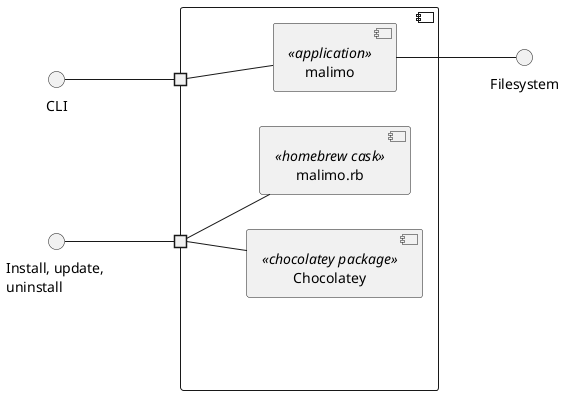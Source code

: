 @startuml
left to right direction
set namespaceSeparator none

component "malimo" <<system>> as m {
  portin " " as cliPort
  portin " " as maintenancePort

  [Chocolatey] <<chocolatey package>> as choco
  [malimo.rb] <<homebrew cask>> as cask
  [malimo] <<application>> as malimo

}

() CLI as cli
cli -- cliPort
cliPort -- malimo
malimo -- "Filesystem"

() "Install, update, \nuninstall" as maintenance
maintenance -- maintenancePort
maintenancePort -- cask
maintenancePort -- choco
@enduml